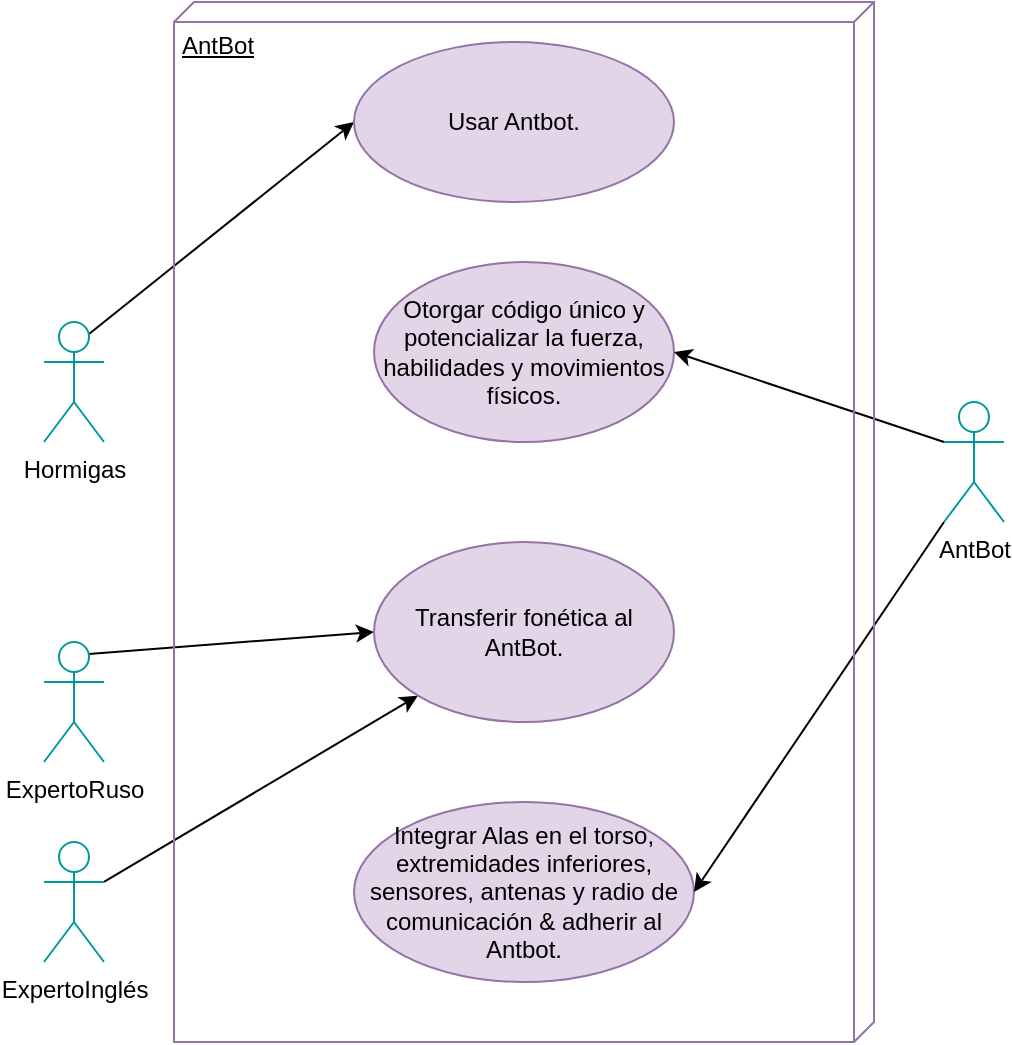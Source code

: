 <mxfile>
    <diagram id="EleZM7Uhl6wnpMwlczQ4" name="Page-1">
        <mxGraphModel dx="878" dy="408" grid="1" gridSize="10" guides="1" tooltips="1" connect="1" arrows="1" fold="1" page="1" pageScale="1" pageWidth="850" pageHeight="1100" math="0" shadow="0">
            <root>
                <mxCell id="0"/>
                <mxCell id="1" parent="0"/>
                <mxCell id="16" style="edgeStyle=none;html=1;exitX=0.75;exitY=0.1;exitDx=0;exitDy=0;exitPerimeter=0;entryX=0;entryY=0.5;entryDx=0;entryDy=0;" edge="1" parent="1" source="2" target="10">
                    <mxGeometry relative="1" as="geometry"/>
                </mxCell>
                <mxCell id="2" value="Hormigas" style="shape=umlActor;verticalLabelPosition=bottom;verticalAlign=top;html=1;strokeColor=#009999;" vertex="1" parent="1">
                    <mxGeometry x="110" y="160" width="30" height="60" as="geometry"/>
                </mxCell>
                <mxCell id="18" style="edgeStyle=none;html=1;exitX=0.75;exitY=0.1;exitDx=0;exitDy=0;exitPerimeter=0;entryX=0;entryY=0.5;entryDx=0;entryDy=0;" edge="1" parent="1" source="4" target="9">
                    <mxGeometry relative="1" as="geometry"/>
                </mxCell>
                <mxCell id="4" value="ExpertoRuso" style="shape=umlActor;verticalLabelPosition=bottom;verticalAlign=top;html=1;strokeColor=#009999;" vertex="1" parent="1">
                    <mxGeometry x="110" y="320" width="30" height="60" as="geometry"/>
                </mxCell>
                <mxCell id="19" style="edgeStyle=none;html=1;exitX=1;exitY=0.333;exitDx=0;exitDy=0;exitPerimeter=0;entryX=0;entryY=1;entryDx=0;entryDy=0;" edge="1" parent="1" source="5" target="9">
                    <mxGeometry relative="1" as="geometry"/>
                </mxCell>
                <mxCell id="5" value="ExpertoInglés" style="shape=umlActor;verticalLabelPosition=bottom;verticalAlign=top;html=1;strokeColor=#009999;" vertex="1" parent="1">
                    <mxGeometry x="110" y="420" width="30" height="60" as="geometry"/>
                </mxCell>
                <mxCell id="8" value="Otorgar código único y potencializar la fuerza, habilidades y movimientos físicos." style="ellipse;whiteSpace=wrap;html=1;fillColor=#e1d5e7;strokeColor=#9673a6;" vertex="1" parent="1">
                    <mxGeometry x="275" y="130" width="150" height="90" as="geometry"/>
                </mxCell>
                <mxCell id="9" value="Transferir fonética al AntBot." style="ellipse;whiteSpace=wrap;html=1;fillColor=#e1d5e7;strokeColor=#9673a6;" vertex="1" parent="1">
                    <mxGeometry x="275" y="270" width="150" height="90" as="geometry"/>
                </mxCell>
                <mxCell id="10" value="Usar Antbot." style="ellipse;whiteSpace=wrap;html=1;fillColor=#e1d5e7;strokeColor=#9673a6;" vertex="1" parent="1">
                    <mxGeometry x="265" y="20" width="160" height="80" as="geometry"/>
                </mxCell>
                <mxCell id="12" value="Integrar Alas en el torso, extremidades inferiores, sensores, antenas y radio de comunicación &amp;amp; adherir al Antbot." style="ellipse;whiteSpace=wrap;html=1;fillColor=#e1d5e7;strokeColor=#9673a6;" vertex="1" parent="1">
                    <mxGeometry x="265" y="400" width="170" height="90" as="geometry"/>
                </mxCell>
                <mxCell id="21" style="edgeStyle=none;html=1;exitX=0;exitY=0.333;exitDx=0;exitDy=0;exitPerimeter=0;entryX=1;entryY=0.5;entryDx=0;entryDy=0;" edge="1" parent="1" source="15" target="8">
                    <mxGeometry relative="1" as="geometry">
                        <mxPoint x="510" y="180" as="targetPoint"/>
                    </mxGeometry>
                </mxCell>
                <mxCell id="22" style="edgeStyle=none;html=1;exitX=0;exitY=1;exitDx=0;exitDy=0;exitPerimeter=0;entryX=1;entryY=0.5;entryDx=0;entryDy=0;" edge="1" parent="1" source="15" target="12">
                    <mxGeometry relative="1" as="geometry"/>
                </mxCell>
                <mxCell id="15" value="AntBot" style="shape=umlActor;verticalLabelPosition=bottom;verticalAlign=top;html=1;strokeColor=#009999;" vertex="1" parent="1">
                    <mxGeometry x="560" y="200" width="30" height="60" as="geometry"/>
                </mxCell>
                <mxCell id="20" value="AntBot" style="verticalAlign=top;align=left;spacingTop=8;spacingLeft=2;spacingRight=12;shape=cube;size=10;direction=south;fontStyle=4;html=1;fillColor=none;strokeColor=#9673A6;" vertex="1" parent="1">
                    <mxGeometry x="175" width="350" height="520" as="geometry"/>
                </mxCell>
            </root>
        </mxGraphModel>
    </diagram>
</mxfile>